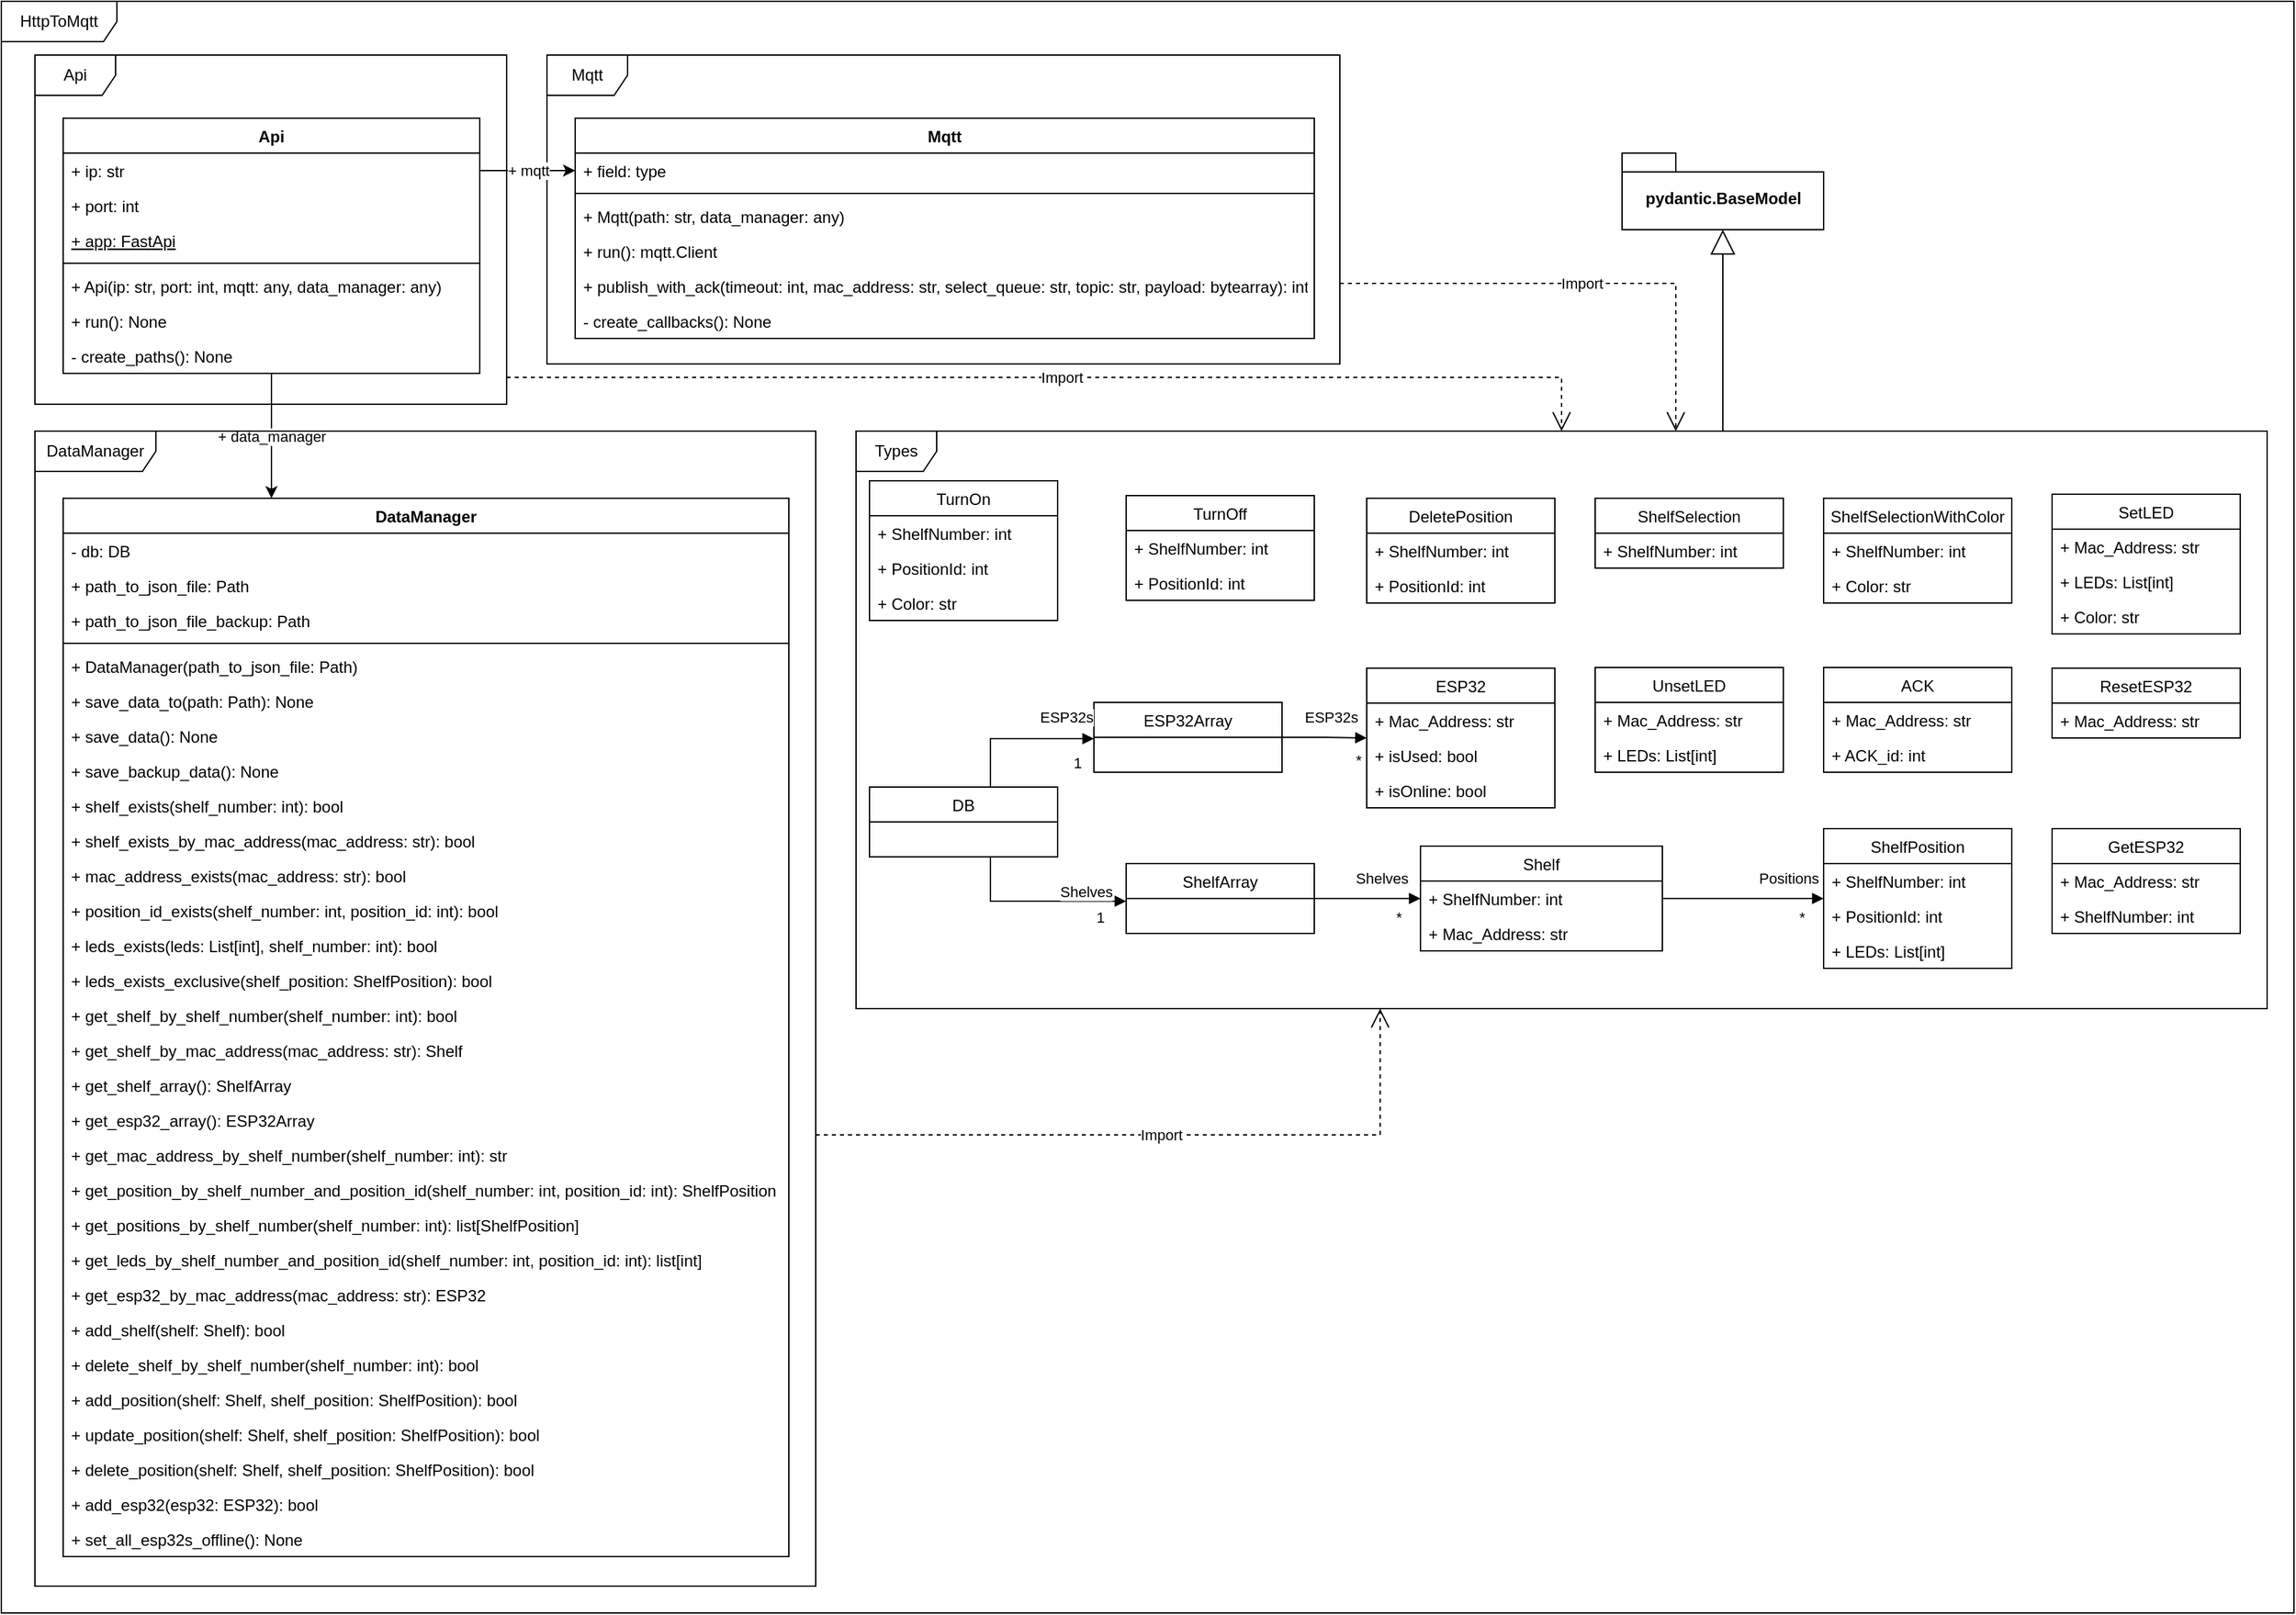 <mxfile version="16.4.3" type="device"><diagram id="8d9Ef_1rmKqApJmTqt5A" name="Page-1"><mxGraphModel dx="2031" dy="1086" grid="1" gridSize="10" guides="1" tooltips="1" connect="1" arrows="1" fold="1" page="1" pageScale="1" pageWidth="827" pageHeight="1169" math="0" shadow="0"><root><mxCell id="0"/><mxCell id="1" parent="0"/><mxCell id="zKpigsr_6UHxrmBy5wiK-31" value="HttpToMqtt" style="shape=umlFrame;whiteSpace=wrap;html=1;width=86;height=30;" parent="1" vertex="1"><mxGeometry x="14" y="10" width="1706" height="1200" as="geometry"/></mxCell><mxCell id="zKpigsr_6UHxrmBy5wiK-12" value="Mqtt" style="shape=umlFrame;whiteSpace=wrap;html=1;" parent="1" vertex="1"><mxGeometry x="420" y="50" width="590" height="230" as="geometry"/></mxCell><mxCell id="zKpigsr_6UHxrmBy5wiK-11" value="&lt;div&gt;Api&lt;/div&gt;" style="shape=umlFrame;whiteSpace=wrap;html=1;" parent="1" vertex="1"><mxGeometry x="39" y="50" width="351" height="260" as="geometry"/></mxCell><mxCell id="zKpigsr_6UHxrmBy5wiK-27" value="+ data_manager" style="edgeStyle=orthogonalEdgeStyle;rounded=0;orthogonalLoop=1;jettySize=auto;html=1;exitX=0.5;exitY=1;exitDx=0;exitDy=0;" parent="1" source="zKpigsr_6UHxrmBy5wiK-1" target="zKpigsr_6UHxrmBy5wiK-23" edge="1"><mxGeometry relative="1" as="geometry"><Array as="points"><mxPoint x="179" y="417"/><mxPoint x="179" y="417"/></Array></mxGeometry></mxCell><mxCell id="zKpigsr_6UHxrmBy5wiK-1" value="Api" style="swimlane;fontStyle=1;align=center;verticalAlign=top;childLayout=stackLayout;horizontal=1;startSize=26;horizontalStack=0;resizeParent=1;resizeParentMax=0;resizeLast=0;collapsible=1;marginBottom=0;" parent="1" vertex="1"><mxGeometry x="60" y="97" width="310" height="190" as="geometry"/></mxCell><mxCell id="zKpigsr_6UHxrmBy5wiK-15" value="+ ip: str" style="text;strokeColor=none;fillColor=none;align=left;verticalAlign=top;spacingLeft=4;spacingRight=4;overflow=hidden;rotatable=0;points=[[0,0.5],[1,0.5]];portConstraint=eastwest;" parent="zKpigsr_6UHxrmBy5wiK-1" vertex="1"><mxGeometry y="26" width="310" height="26" as="geometry"/></mxCell><mxCell id="zKpigsr_6UHxrmBy5wiK-16" value="+ port: int" style="text;strokeColor=none;fillColor=none;align=left;verticalAlign=top;spacingLeft=4;spacingRight=4;overflow=hidden;rotatable=0;points=[[0,0.5],[1,0.5]];portConstraint=eastwest;" parent="zKpigsr_6UHxrmBy5wiK-1" vertex="1"><mxGeometry y="52" width="310" height="26" as="geometry"/></mxCell><mxCell id="zKpigsr_6UHxrmBy5wiK-2" value="+ app: FastApi" style="text;strokeColor=none;fillColor=none;align=left;verticalAlign=top;spacingLeft=4;spacingRight=4;overflow=hidden;rotatable=0;points=[[0,0.5],[1,0.5]];portConstraint=eastwest;fontStyle=4" parent="zKpigsr_6UHxrmBy5wiK-1" vertex="1"><mxGeometry y="78" width="310" height="26" as="geometry"/></mxCell><mxCell id="zKpigsr_6UHxrmBy5wiK-3" value="" style="line;strokeWidth=1;fillColor=none;align=left;verticalAlign=middle;spacingTop=-1;spacingLeft=3;spacingRight=3;rotatable=0;labelPosition=right;points=[];portConstraint=eastwest;" parent="zKpigsr_6UHxrmBy5wiK-1" vertex="1"><mxGeometry y="104" width="310" height="8" as="geometry"/></mxCell><mxCell id="zKpigsr_6UHxrmBy5wiK-4" value="+ Api(ip: str, port: int, mqtt: any, data_manager: any)" style="text;strokeColor=none;fillColor=none;align=left;verticalAlign=top;spacingLeft=4;spacingRight=4;overflow=hidden;rotatable=0;points=[[0,0.5],[1,0.5]];portConstraint=eastwest;" parent="zKpigsr_6UHxrmBy5wiK-1" vertex="1"><mxGeometry y="112" width="310" height="26" as="geometry"/></mxCell><mxCell id="zKpigsr_6UHxrmBy5wiK-28" value="+ run(): None" style="text;strokeColor=none;fillColor=none;align=left;verticalAlign=top;spacingLeft=4;spacingRight=4;overflow=hidden;rotatable=0;points=[[0,0.5],[1,0.5]];portConstraint=eastwest;" parent="zKpigsr_6UHxrmBy5wiK-1" vertex="1"><mxGeometry y="138" width="310" height="26" as="geometry"/></mxCell><mxCell id="zKpigsr_6UHxrmBy5wiK-29" value="- create_paths(): None" style="text;strokeColor=none;fillColor=none;align=left;verticalAlign=top;spacingLeft=4;spacingRight=4;overflow=hidden;rotatable=0;points=[[0,0.5],[1,0.5]];portConstraint=eastwest;" parent="zKpigsr_6UHxrmBy5wiK-1" vertex="1"><mxGeometry y="164" width="310" height="26" as="geometry"/></mxCell><mxCell id="zKpigsr_6UHxrmBy5wiK-5" value="Mqtt" style="swimlane;fontStyle=1;align=center;verticalAlign=top;childLayout=stackLayout;horizontal=1;startSize=26;horizontalStack=0;resizeParent=1;resizeParentMax=0;resizeLast=0;collapsible=1;marginBottom=0;" parent="1" vertex="1"><mxGeometry x="441" y="97" width="550" height="164" as="geometry"/></mxCell><mxCell id="zKpigsr_6UHxrmBy5wiK-6" value="+ field: type" style="text;strokeColor=none;fillColor=none;align=left;verticalAlign=top;spacingLeft=4;spacingRight=4;overflow=hidden;rotatable=0;points=[[0,0.5],[1,0.5]];portConstraint=eastwest;" parent="zKpigsr_6UHxrmBy5wiK-5" vertex="1"><mxGeometry y="26" width="550" height="26" as="geometry"/></mxCell><mxCell id="zKpigsr_6UHxrmBy5wiK-7" value="" style="line;strokeWidth=1;fillColor=none;align=left;verticalAlign=middle;spacingTop=-1;spacingLeft=3;spacingRight=3;rotatable=0;labelPosition=right;points=[];portConstraint=eastwest;" parent="zKpigsr_6UHxrmBy5wiK-5" vertex="1"><mxGeometry y="52" width="550" height="8" as="geometry"/></mxCell><mxCell id="zKpigsr_6UHxrmBy5wiK-34" value="+ Mqtt(path: str, data_manager: any)" style="text;strokeColor=none;fillColor=none;align=left;verticalAlign=top;spacingLeft=4;spacingRight=4;overflow=hidden;rotatable=0;points=[[0,0.5],[1,0.5]];portConstraint=eastwest;" parent="zKpigsr_6UHxrmBy5wiK-5" vertex="1"><mxGeometry y="60" width="550" height="26" as="geometry"/></mxCell><mxCell id="zKpigsr_6UHxrmBy5wiK-8" value="+ run(): mqtt.Client" style="text;strokeColor=none;fillColor=none;align=left;verticalAlign=top;spacingLeft=4;spacingRight=4;overflow=hidden;rotatable=0;points=[[0,0.5],[1,0.5]];portConstraint=eastwest;" parent="zKpigsr_6UHxrmBy5wiK-5" vertex="1"><mxGeometry y="86" width="550" height="26" as="geometry"/></mxCell><mxCell id="zKpigsr_6UHxrmBy5wiK-32" value="+ publish_with_ack(timeout: int, mac_address: str, select_queue: str, topic: str, payload: bytearray): int" style="text;strokeColor=none;fillColor=none;align=left;verticalAlign=top;spacingLeft=4;spacingRight=4;overflow=hidden;rotatable=0;points=[[0,0.5],[1,0.5]];portConstraint=eastwest;" parent="zKpigsr_6UHxrmBy5wiK-5" vertex="1"><mxGeometry y="112" width="550" height="26" as="geometry"/></mxCell><mxCell id="zKpigsr_6UHxrmBy5wiK-33" value="- create_callbacks(): None" style="text;strokeColor=none;fillColor=none;align=left;verticalAlign=top;spacingLeft=4;spacingRight=4;overflow=hidden;rotatable=0;points=[[0,0.5],[1,0.5]];portConstraint=eastwest;" parent="zKpigsr_6UHxrmBy5wiK-5" vertex="1"><mxGeometry y="138" width="550" height="26" as="geometry"/></mxCell><mxCell id="zKpigsr_6UHxrmBy5wiK-20" value="+ mqtt" style="edgeStyle=orthogonalEdgeStyle;rounded=0;orthogonalLoop=1;jettySize=auto;html=1;entryX=0;entryY=0.5;entryDx=0;entryDy=0;" parent="1" source="zKpigsr_6UHxrmBy5wiK-1" target="zKpigsr_6UHxrmBy5wiK-6" edge="1"><mxGeometry relative="1" as="geometry"><mxPoint x="369" y="126" as="sourcePoint"/><Array as="points"><mxPoint x="420" y="136"/><mxPoint x="420" y="136"/></Array></mxGeometry></mxCell><mxCell id="zKpigsr_6UHxrmBy5wiK-22" value="DataManager" style="shape=umlFrame;whiteSpace=wrap;html=1;width=90;height=30;" parent="1" vertex="1"><mxGeometry x="39" y="330" width="581" height="860" as="geometry"/></mxCell><mxCell id="zKpigsr_6UHxrmBy5wiK-23" value="DataManager" style="swimlane;fontStyle=1;align=center;verticalAlign=top;childLayout=stackLayout;horizontal=1;startSize=26;horizontalStack=0;resizeParent=1;resizeParentMax=0;resizeLast=0;collapsible=1;marginBottom=0;" parent="1" vertex="1"><mxGeometry x="60" y="380" width="540" height="788" as="geometry"/></mxCell><mxCell id="zKpigsr_6UHxrmBy5wiK-24" value="- db: DB" style="text;strokeColor=none;fillColor=none;align=left;verticalAlign=top;spacingLeft=4;spacingRight=4;overflow=hidden;rotatable=0;points=[[0,0.5],[1,0.5]];portConstraint=eastwest;" parent="zKpigsr_6UHxrmBy5wiK-23" vertex="1"><mxGeometry y="26" width="540" height="26" as="geometry"/></mxCell><mxCell id="zKpigsr_6UHxrmBy5wiK-36" value="+ path_to_json_file: Path" style="text;strokeColor=none;fillColor=none;align=left;verticalAlign=top;spacingLeft=4;spacingRight=4;overflow=hidden;rotatable=0;points=[[0,0.5],[1,0.5]];portConstraint=eastwest;" parent="zKpigsr_6UHxrmBy5wiK-23" vertex="1"><mxGeometry y="52" width="540" height="26" as="geometry"/></mxCell><mxCell id="zKpigsr_6UHxrmBy5wiK-37" value="+ path_to_json_file_backup: Path" style="text;strokeColor=none;fillColor=none;align=left;verticalAlign=top;spacingLeft=4;spacingRight=4;overflow=hidden;rotatable=0;points=[[0,0.5],[1,0.5]];portConstraint=eastwest;" parent="zKpigsr_6UHxrmBy5wiK-23" vertex="1"><mxGeometry y="78" width="540" height="26" as="geometry"/></mxCell><mxCell id="zKpigsr_6UHxrmBy5wiK-25" value="" style="line;strokeWidth=1;fillColor=none;align=left;verticalAlign=middle;spacingTop=-1;spacingLeft=3;spacingRight=3;rotatable=0;labelPosition=right;points=[];portConstraint=eastwest;" parent="zKpigsr_6UHxrmBy5wiK-23" vertex="1"><mxGeometry y="104" width="540" height="8" as="geometry"/></mxCell><mxCell id="zKpigsr_6UHxrmBy5wiK-26" value="+ DataManager(path_to_json_file: Path)" style="text;strokeColor=none;fillColor=none;align=left;verticalAlign=top;spacingLeft=4;spacingRight=4;overflow=hidden;rotatable=0;points=[[0,0.5],[1,0.5]];portConstraint=eastwest;" parent="zKpigsr_6UHxrmBy5wiK-23" vertex="1"><mxGeometry y="112" width="540" height="26" as="geometry"/></mxCell><mxCell id="CS-psIOpjUOrjkFHeRHA-2" value="+ save_data_to(path: Path): None" style="text;strokeColor=none;fillColor=none;align=left;verticalAlign=top;spacingLeft=4;spacingRight=4;overflow=hidden;rotatable=0;points=[[0,0.5],[1,0.5]];portConstraint=eastwest;" vertex="1" parent="zKpigsr_6UHxrmBy5wiK-23"><mxGeometry y="138" width="540" height="26" as="geometry"/></mxCell><mxCell id="zKpigsr_6UHxrmBy5wiK-38" value="+ save_data(): None" style="text;strokeColor=none;fillColor=none;align=left;verticalAlign=top;spacingLeft=4;spacingRight=4;overflow=hidden;rotatable=0;points=[[0,0.5],[1,0.5]];portConstraint=eastwest;" parent="zKpigsr_6UHxrmBy5wiK-23" vertex="1"><mxGeometry y="164" width="540" height="26" as="geometry"/></mxCell><mxCell id="zKpigsr_6UHxrmBy5wiK-39" value="+ save_backup_data(): None" style="text;strokeColor=none;fillColor=none;align=left;verticalAlign=top;spacingLeft=4;spacingRight=4;overflow=hidden;rotatable=0;points=[[0,0.5],[1,0.5]];portConstraint=eastwest;" parent="zKpigsr_6UHxrmBy5wiK-23" vertex="1"><mxGeometry y="190" width="540" height="26" as="geometry"/></mxCell><mxCell id="zKpigsr_6UHxrmBy5wiK-41" value="+ shelf_exists(shelf_number: int): bool" style="text;strokeColor=none;fillColor=none;align=left;verticalAlign=top;spacingLeft=4;spacingRight=4;overflow=hidden;rotatable=0;points=[[0,0.5],[1,0.5]];portConstraint=eastwest;" parent="zKpigsr_6UHxrmBy5wiK-23" vertex="1"><mxGeometry y="216" width="540" height="26" as="geometry"/></mxCell><mxCell id="CS-psIOpjUOrjkFHeRHA-3" value="+ shelf_exists_by_mac_address(mac_address: str): bool" style="text;strokeColor=none;fillColor=none;align=left;verticalAlign=top;spacingLeft=4;spacingRight=4;overflow=hidden;rotatable=0;points=[[0,0.5],[1,0.5]];portConstraint=eastwest;" vertex="1" parent="zKpigsr_6UHxrmBy5wiK-23"><mxGeometry y="242" width="540" height="26" as="geometry"/></mxCell><mxCell id="zKpigsr_6UHxrmBy5wiK-43" value="+ mac_address_exists(mac_address: str): bool" style="text;strokeColor=none;fillColor=none;align=left;verticalAlign=top;spacingLeft=4;spacingRight=4;overflow=hidden;rotatable=0;points=[[0,0.5],[1,0.5]];portConstraint=eastwest;" parent="zKpigsr_6UHxrmBy5wiK-23" vertex="1"><mxGeometry y="268" width="540" height="26" as="geometry"/></mxCell><mxCell id="zKpigsr_6UHxrmBy5wiK-44" value="+ position_id_exists(shelf_number: int, position_id: int): bool" style="text;strokeColor=none;fillColor=none;align=left;verticalAlign=top;spacingLeft=4;spacingRight=4;overflow=hidden;rotatable=0;points=[[0,0.5],[1,0.5]];portConstraint=eastwest;" parent="zKpigsr_6UHxrmBy5wiK-23" vertex="1"><mxGeometry y="294" width="540" height="26" as="geometry"/></mxCell><mxCell id="qqH5SheZYEJW4S4ETI6M-92" value="+ leds_exists(leds: List[int], shelf_number: int): bool" style="text;strokeColor=none;fillColor=none;align=left;verticalAlign=top;spacingLeft=4;spacingRight=4;overflow=hidden;rotatable=0;points=[[0,0.5],[1,0.5]];portConstraint=eastwest;" parent="zKpigsr_6UHxrmBy5wiK-23" vertex="1"><mxGeometry y="320" width="540" height="26" as="geometry"/></mxCell><mxCell id="qqH5SheZYEJW4S4ETI6M-93" value="+ leds_exists_exclusive(shelf_position: ShelfPosition): bool" style="text;strokeColor=none;fillColor=none;align=left;verticalAlign=top;spacingLeft=4;spacingRight=4;overflow=hidden;rotatable=0;points=[[0,0.5],[1,0.5]];portConstraint=eastwest;" parent="zKpigsr_6UHxrmBy5wiK-23" vertex="1"><mxGeometry y="346" width="540" height="26" as="geometry"/></mxCell><mxCell id="zKpigsr_6UHxrmBy5wiK-45" value="+ get_shelf_by_shelf_number(shelf_number: int): bool" style="text;strokeColor=none;fillColor=none;align=left;verticalAlign=top;spacingLeft=4;spacingRight=4;overflow=hidden;rotatable=0;points=[[0,0.5],[1,0.5]];portConstraint=eastwest;" parent="zKpigsr_6UHxrmBy5wiK-23" vertex="1"><mxGeometry y="372" width="540" height="26" as="geometry"/></mxCell><mxCell id="CS-psIOpjUOrjkFHeRHA-4" value="+ get_shelf_by_mac_address(mac_address: str): Shelf" style="text;strokeColor=none;fillColor=none;align=left;verticalAlign=top;spacingLeft=4;spacingRight=4;overflow=hidden;rotatable=0;points=[[0,0.5],[1,0.5]];portConstraint=eastwest;" vertex="1" parent="zKpigsr_6UHxrmBy5wiK-23"><mxGeometry y="398" width="540" height="26" as="geometry"/></mxCell><mxCell id="zKpigsr_6UHxrmBy5wiK-46" value="+ get_shelf_array(): ShelfArray" style="text;strokeColor=none;fillColor=none;align=left;verticalAlign=top;spacingLeft=4;spacingRight=4;overflow=hidden;rotatable=0;points=[[0,0.5],[1,0.5]];portConstraint=eastwest;" parent="zKpigsr_6UHxrmBy5wiK-23" vertex="1"><mxGeometry y="424" width="540" height="26" as="geometry"/></mxCell><mxCell id="qqH5SheZYEJW4S4ETI6M-94" value="+ get_esp32_array(): ESP32Array" style="text;strokeColor=none;fillColor=none;align=left;verticalAlign=top;spacingLeft=4;spacingRight=4;overflow=hidden;rotatable=0;points=[[0,0.5],[1,0.5]];portConstraint=eastwest;" parent="zKpigsr_6UHxrmBy5wiK-23" vertex="1"><mxGeometry y="450" width="540" height="26" as="geometry"/></mxCell><mxCell id="zKpigsr_6UHxrmBy5wiK-47" value="+ get_mac_address_by_shelf_number(shelf_number: int): str" style="text;strokeColor=none;fillColor=none;align=left;verticalAlign=top;spacingLeft=4;spacingRight=4;overflow=hidden;rotatable=0;points=[[0,0.5],[1,0.5]];portConstraint=eastwest;" parent="zKpigsr_6UHxrmBy5wiK-23" vertex="1"><mxGeometry y="476" width="540" height="26" as="geometry"/></mxCell><mxCell id="zKpigsr_6UHxrmBy5wiK-48" value="+ get_position_by_shelf_number_and_position_id(shelf_number: int, position_id: int): ShelfPosition" style="text;strokeColor=none;fillColor=none;align=left;verticalAlign=top;spacingLeft=4;spacingRight=4;overflow=hidden;rotatable=0;points=[[0,0.5],[1,0.5]];portConstraint=eastwest;" parent="zKpigsr_6UHxrmBy5wiK-23" vertex="1"><mxGeometry y="502" width="540" height="26" as="geometry"/></mxCell><mxCell id="zKpigsr_6UHxrmBy5wiK-49" value="+ get_positions_by_shelf_number(shelf_number: int): list[ShelfPosition]" style="text;strokeColor=none;fillColor=none;align=left;verticalAlign=top;spacingLeft=4;spacingRight=4;overflow=hidden;rotatable=0;points=[[0,0.5],[1,0.5]];portConstraint=eastwest;" parent="zKpigsr_6UHxrmBy5wiK-23" vertex="1"><mxGeometry y="528" width="540" height="26" as="geometry"/></mxCell><mxCell id="zKpigsr_6UHxrmBy5wiK-50" value="+ get_leds_by_shelf_number_and_position_id(shelf_number: int, position_id: int): list[int]" style="text;strokeColor=none;fillColor=none;align=left;verticalAlign=top;spacingLeft=4;spacingRight=4;overflow=hidden;rotatable=0;points=[[0,0.5],[1,0.5]];portConstraint=eastwest;" parent="zKpigsr_6UHxrmBy5wiK-23" vertex="1"><mxGeometry y="554" width="540" height="26" as="geometry"/></mxCell><mxCell id="zKpigsr_6UHxrmBy5wiK-51" value="+ get_esp32_by_mac_address(mac_address: str): ESP32" style="text;strokeColor=none;fillColor=none;align=left;verticalAlign=top;spacingLeft=4;spacingRight=4;overflow=hidden;rotatable=0;points=[[0,0.5],[1,0.5]];portConstraint=eastwest;" parent="zKpigsr_6UHxrmBy5wiK-23" vertex="1"><mxGeometry y="580" width="540" height="26" as="geometry"/></mxCell><mxCell id="zKpigsr_6UHxrmBy5wiK-52" value="+ add_shelf(shelf: Shelf): bool" style="text;strokeColor=none;fillColor=none;align=left;verticalAlign=top;spacingLeft=4;spacingRight=4;overflow=hidden;rotatable=0;points=[[0,0.5],[1,0.5]];portConstraint=eastwest;" parent="zKpigsr_6UHxrmBy5wiK-23" vertex="1"><mxGeometry y="606" width="540" height="26" as="geometry"/></mxCell><mxCell id="qqH5SheZYEJW4S4ETI6M-99" value="+ delete_shelf_by_shelf_number(shelf_number: int): bool" style="text;strokeColor=none;fillColor=none;align=left;verticalAlign=top;spacingLeft=4;spacingRight=4;overflow=hidden;rotatable=0;points=[[0,0.5],[1,0.5]];portConstraint=eastwest;" parent="zKpigsr_6UHxrmBy5wiK-23" vertex="1"><mxGeometry y="632" width="540" height="26" as="geometry"/></mxCell><mxCell id="zKpigsr_6UHxrmBy5wiK-53" value="+ add_position(shelf: Shelf, shelf_position: ShelfPosition): bool" style="text;strokeColor=none;fillColor=none;align=left;verticalAlign=top;spacingLeft=4;spacingRight=4;overflow=hidden;rotatable=0;points=[[0,0.5],[1,0.5]];portConstraint=eastwest;" parent="zKpigsr_6UHxrmBy5wiK-23" vertex="1"><mxGeometry y="658" width="540" height="26" as="geometry"/></mxCell><mxCell id="zKpigsr_6UHxrmBy5wiK-54" value="+ update_position(shelf: Shelf, shelf_position: ShelfPosition): bool" style="text;strokeColor=none;fillColor=none;align=left;verticalAlign=top;spacingLeft=4;spacingRight=4;overflow=hidden;rotatable=0;points=[[0,0.5],[1,0.5]];portConstraint=eastwest;" parent="zKpigsr_6UHxrmBy5wiK-23" vertex="1"><mxGeometry y="684" width="540" height="26" as="geometry"/></mxCell><mxCell id="zKpigsr_6UHxrmBy5wiK-55" value="+ delete_position(shelf: Shelf, shelf_position: ShelfPosition): bool" style="text;strokeColor=none;fillColor=none;align=left;verticalAlign=top;spacingLeft=4;spacingRight=4;overflow=hidden;rotatable=0;points=[[0,0.5],[1,0.5]];portConstraint=eastwest;" parent="zKpigsr_6UHxrmBy5wiK-23" vertex="1"><mxGeometry y="710" width="540" height="26" as="geometry"/></mxCell><mxCell id="zKpigsr_6UHxrmBy5wiK-56" value="+ add_esp32(esp32: ESP32): bool" style="text;strokeColor=none;fillColor=none;align=left;verticalAlign=top;spacingLeft=4;spacingRight=4;overflow=hidden;rotatable=0;points=[[0,0.5],[1,0.5]];portConstraint=eastwest;" parent="zKpigsr_6UHxrmBy5wiK-23" vertex="1"><mxGeometry y="736" width="540" height="26" as="geometry"/></mxCell><mxCell id="CS-psIOpjUOrjkFHeRHA-5" value="+ set_all_esp32s_offline(): None" style="text;strokeColor=none;fillColor=none;align=left;verticalAlign=top;spacingLeft=4;spacingRight=4;overflow=hidden;rotatable=0;points=[[0,0.5],[1,0.5]];portConstraint=eastwest;" vertex="1" parent="zKpigsr_6UHxrmBy5wiK-23"><mxGeometry y="762" width="540" height="26" as="geometry"/></mxCell><mxCell id="qqH5SheZYEJW4S4ETI6M-1" value="Types" style="shape=umlFrame;whiteSpace=wrap;html=1;" parent="1" vertex="1"><mxGeometry x="650" y="330" width="1050" height="430" as="geometry"/></mxCell><mxCell id="qqH5SheZYEJW4S4ETI6M-2" value="TurnOn" style="swimlane;fontStyle=0;childLayout=stackLayout;horizontal=1;startSize=26;fillColor=none;horizontalStack=0;resizeParent=1;resizeParentMax=0;resizeLast=0;collapsible=1;marginBottom=0;" parent="1" vertex="1"><mxGeometry x="660" y="367" width="140" height="104" as="geometry"/></mxCell><mxCell id="qqH5SheZYEJW4S4ETI6M-3" value="+ ShelfNumber: int    " style="text;strokeColor=none;fillColor=none;align=left;verticalAlign=top;spacingLeft=4;spacingRight=4;overflow=hidden;rotatable=0;points=[[0,0.5],[1,0.5]];portConstraint=eastwest;" parent="qqH5SheZYEJW4S4ETI6M-2" vertex="1"><mxGeometry y="26" width="140" height="26" as="geometry"/></mxCell><mxCell id="qqH5SheZYEJW4S4ETI6M-4" value="+ PositionId: int    " style="text;strokeColor=none;fillColor=none;align=left;verticalAlign=top;spacingLeft=4;spacingRight=4;overflow=hidden;rotatable=0;points=[[0,0.5],[1,0.5]];portConstraint=eastwest;" parent="qqH5SheZYEJW4S4ETI6M-2" vertex="1"><mxGeometry y="52" width="140" height="26" as="geometry"/></mxCell><mxCell id="qqH5SheZYEJW4S4ETI6M-5" value="+ Color: str" style="text;strokeColor=none;fillColor=none;align=left;verticalAlign=top;spacingLeft=4;spacingRight=4;overflow=hidden;rotatable=0;points=[[0,0.5],[1,0.5]];portConstraint=eastwest;" parent="qqH5SheZYEJW4S4ETI6M-2" vertex="1"><mxGeometry y="78" width="140" height="26" as="geometry"/></mxCell><mxCell id="qqH5SheZYEJW4S4ETI6M-10" value="TurnOff" style="swimlane;fontStyle=0;childLayout=stackLayout;horizontal=1;startSize=26;fillColor=none;horizontalStack=0;resizeParent=1;resizeParentMax=0;resizeLast=0;collapsible=1;marginBottom=0;" parent="1" vertex="1"><mxGeometry x="851" y="378" width="140" height="78" as="geometry"/></mxCell><mxCell id="qqH5SheZYEJW4S4ETI6M-11" value="+ ShelfNumber: int    " style="text;strokeColor=none;fillColor=none;align=left;verticalAlign=top;spacingLeft=4;spacingRight=4;overflow=hidden;rotatable=0;points=[[0,0.5],[1,0.5]];portConstraint=eastwest;" parent="qqH5SheZYEJW4S4ETI6M-10" vertex="1"><mxGeometry y="26" width="140" height="26" as="geometry"/></mxCell><mxCell id="qqH5SheZYEJW4S4ETI6M-12" value="+ PositionId: int" style="text;strokeColor=none;fillColor=none;align=left;verticalAlign=top;spacingLeft=4;spacingRight=4;overflow=hidden;rotatable=0;points=[[0,0.5],[1,0.5]];portConstraint=eastwest;" parent="qqH5SheZYEJW4S4ETI6M-10" vertex="1"><mxGeometry y="52" width="140" height="26" as="geometry"/></mxCell><mxCell id="qqH5SheZYEJW4S4ETI6M-14" value="DeletePosition" style="swimlane;fontStyle=0;childLayout=stackLayout;horizontal=1;startSize=26;fillColor=none;horizontalStack=0;resizeParent=1;resizeParentMax=0;resizeLast=0;collapsible=1;marginBottom=0;" parent="1" vertex="1"><mxGeometry x="1030" y="380" width="140" height="78" as="geometry"/></mxCell><mxCell id="qqH5SheZYEJW4S4ETI6M-15" value="+ ShelfNumber: int" style="text;strokeColor=none;fillColor=none;align=left;verticalAlign=top;spacingLeft=4;spacingRight=4;overflow=hidden;rotatable=0;points=[[0,0.5],[1,0.5]];portConstraint=eastwest;" parent="qqH5SheZYEJW4S4ETI6M-14" vertex="1"><mxGeometry y="26" width="140" height="26" as="geometry"/></mxCell><mxCell id="qqH5SheZYEJW4S4ETI6M-16" value="+ PositionId: int" style="text;strokeColor=none;fillColor=none;align=left;verticalAlign=top;spacingLeft=4;spacingRight=4;overflow=hidden;rotatable=0;points=[[0,0.5],[1,0.5]];portConstraint=eastwest;" parent="qqH5SheZYEJW4S4ETI6M-14" vertex="1"><mxGeometry y="52" width="140" height="26" as="geometry"/></mxCell><mxCell id="qqH5SheZYEJW4S4ETI6M-18" value="ShelfSelection" style="swimlane;fontStyle=0;childLayout=stackLayout;horizontal=1;startSize=26;fillColor=none;horizontalStack=0;resizeParent=1;resizeParentMax=0;resizeLast=0;collapsible=1;marginBottom=0;" parent="1" vertex="1"><mxGeometry x="1200" y="380" width="140" height="52" as="geometry"/></mxCell><mxCell id="qqH5SheZYEJW4S4ETI6M-19" value="+ ShelfNumber: int" style="text;strokeColor=none;fillColor=none;align=left;verticalAlign=top;spacingLeft=4;spacingRight=4;overflow=hidden;rotatable=0;points=[[0,0.5],[1,0.5]];portConstraint=eastwest;" parent="qqH5SheZYEJW4S4ETI6M-18" vertex="1"><mxGeometry y="26" width="140" height="26" as="geometry"/></mxCell><mxCell id="qqH5SheZYEJW4S4ETI6M-22" value="ShelfSelectionWithColor" style="swimlane;fontStyle=0;childLayout=stackLayout;horizontal=1;startSize=26;fillColor=none;horizontalStack=0;resizeParent=1;resizeParentMax=0;resizeLast=0;collapsible=1;marginBottom=0;" parent="1" vertex="1"><mxGeometry x="1370" y="380" width="140" height="78" as="geometry"/></mxCell><mxCell id="qqH5SheZYEJW4S4ETI6M-23" value="+ ShelfNumber: int" style="text;strokeColor=none;fillColor=none;align=left;verticalAlign=top;spacingLeft=4;spacingRight=4;overflow=hidden;rotatable=0;points=[[0,0.5],[1,0.5]];portConstraint=eastwest;" parent="qqH5SheZYEJW4S4ETI6M-22" vertex="1"><mxGeometry y="26" width="140" height="26" as="geometry"/></mxCell><mxCell id="qqH5SheZYEJW4S4ETI6M-24" value="+ Color: str" style="text;strokeColor=none;fillColor=none;align=left;verticalAlign=top;spacingLeft=4;spacingRight=4;overflow=hidden;rotatable=0;points=[[0,0.5],[1,0.5]];portConstraint=eastwest;" parent="qqH5SheZYEJW4S4ETI6M-22" vertex="1"><mxGeometry y="52" width="140" height="26" as="geometry"/></mxCell><mxCell id="qqH5SheZYEJW4S4ETI6M-25" value="SetLED" style="swimlane;fontStyle=0;childLayout=stackLayout;horizontal=1;startSize=26;fillColor=none;horizontalStack=0;resizeParent=1;resizeParentMax=0;resizeLast=0;collapsible=1;marginBottom=0;" parent="1" vertex="1"><mxGeometry x="1540" y="377" width="140" height="104" as="geometry"/></mxCell><mxCell id="qqH5SheZYEJW4S4ETI6M-26" value="+ Mac_Address: str    " style="text;strokeColor=none;fillColor=none;align=left;verticalAlign=top;spacingLeft=4;spacingRight=4;overflow=hidden;rotatable=0;points=[[0,0.5],[1,0.5]];portConstraint=eastwest;" parent="qqH5SheZYEJW4S4ETI6M-25" vertex="1"><mxGeometry y="26" width="140" height="26" as="geometry"/></mxCell><mxCell id="qqH5SheZYEJW4S4ETI6M-27" value="+ LEDs: List[int]" style="text;strokeColor=none;fillColor=none;align=left;verticalAlign=top;spacingLeft=4;spacingRight=4;overflow=hidden;rotatable=0;points=[[0,0.5],[1,0.5]];portConstraint=eastwest;" parent="qqH5SheZYEJW4S4ETI6M-25" vertex="1"><mxGeometry y="52" width="140" height="26" as="geometry"/></mxCell><mxCell id="qqH5SheZYEJW4S4ETI6M-28" value="+ Color: str" style="text;strokeColor=none;fillColor=none;align=left;verticalAlign=top;spacingLeft=4;spacingRight=4;overflow=hidden;rotatable=0;points=[[0,0.5],[1,0.5]];portConstraint=eastwest;" parent="qqH5SheZYEJW4S4ETI6M-25" vertex="1"><mxGeometry y="78" width="140" height="26" as="geometry"/></mxCell><mxCell id="qqH5SheZYEJW4S4ETI6M-29" value="UnsetLED" style="swimlane;fontStyle=0;childLayout=stackLayout;horizontal=1;startSize=26;fillColor=none;horizontalStack=0;resizeParent=1;resizeParentMax=0;resizeLast=0;collapsible=1;marginBottom=0;" parent="1" vertex="1"><mxGeometry x="1200" y="506" width="140" height="78" as="geometry"/></mxCell><mxCell id="qqH5SheZYEJW4S4ETI6M-30" value="+ Mac_Address: str" style="text;strokeColor=none;fillColor=none;align=left;verticalAlign=top;spacingLeft=4;spacingRight=4;overflow=hidden;rotatable=0;points=[[0,0.5],[1,0.5]];portConstraint=eastwest;" parent="qqH5SheZYEJW4S4ETI6M-29" vertex="1"><mxGeometry y="26" width="140" height="26" as="geometry"/></mxCell><mxCell id="qqH5SheZYEJW4S4ETI6M-31" value="+ LEDs: List[int]" style="text;strokeColor=none;fillColor=none;align=left;verticalAlign=top;spacingLeft=4;spacingRight=4;overflow=hidden;rotatable=0;points=[[0,0.5],[1,0.5]];portConstraint=eastwest;" parent="qqH5SheZYEJW4S4ETI6M-29" vertex="1"><mxGeometry y="52" width="140" height="26" as="geometry"/></mxCell><mxCell id="qqH5SheZYEJW4S4ETI6M-33" value="ShelfPosition" style="swimlane;fontStyle=0;childLayout=stackLayout;horizontal=1;startSize=26;fillColor=none;horizontalStack=0;resizeParent=1;resizeParentMax=0;resizeLast=0;collapsible=1;marginBottom=0;" parent="1" vertex="1"><mxGeometry x="1370" y="626" width="140" height="104" as="geometry"/></mxCell><mxCell id="qqH5SheZYEJW4S4ETI6M-34" value="+ ShelfNumber: int" style="text;strokeColor=none;fillColor=none;align=left;verticalAlign=top;spacingLeft=4;spacingRight=4;overflow=hidden;rotatable=0;points=[[0,0.5],[1,0.5]];portConstraint=eastwest;" parent="qqH5SheZYEJW4S4ETI6M-33" vertex="1"><mxGeometry y="26" width="140" height="26" as="geometry"/></mxCell><mxCell id="qqH5SheZYEJW4S4ETI6M-35" value="+ PositionId: int    " style="text;strokeColor=none;fillColor=none;align=left;verticalAlign=top;spacingLeft=4;spacingRight=4;overflow=hidden;rotatable=0;points=[[0,0.5],[1,0.5]];portConstraint=eastwest;" parent="qqH5SheZYEJW4S4ETI6M-33" vertex="1"><mxGeometry y="52" width="140" height="26" as="geometry"/></mxCell><mxCell id="qqH5SheZYEJW4S4ETI6M-36" value="+ LEDs: List[int]" style="text;strokeColor=none;fillColor=none;align=left;verticalAlign=top;spacingLeft=4;spacingRight=4;overflow=hidden;rotatable=0;points=[[0,0.5],[1,0.5]];portConstraint=eastwest;" parent="qqH5SheZYEJW4S4ETI6M-33" vertex="1"><mxGeometry y="78" width="140" height="26" as="geometry"/></mxCell><mxCell id="qqH5SheZYEJW4S4ETI6M-37" value="Shelf" style="swimlane;fontStyle=0;childLayout=stackLayout;horizontal=1;startSize=26;fillColor=none;horizontalStack=0;resizeParent=1;resizeParentMax=0;resizeLast=0;collapsible=1;marginBottom=0;" parent="1" vertex="1"><mxGeometry x="1070" y="639" width="180" height="78" as="geometry"/></mxCell><mxCell id="qqH5SheZYEJW4S4ETI6M-38" value="+ ShelfNumber: int" style="text;strokeColor=none;fillColor=none;align=left;verticalAlign=top;spacingLeft=4;spacingRight=4;overflow=hidden;rotatable=0;points=[[0,0.5],[1,0.5]];portConstraint=eastwest;" parent="qqH5SheZYEJW4S4ETI6M-37" vertex="1"><mxGeometry y="26" width="180" height="26" as="geometry"/></mxCell><mxCell id="qqH5SheZYEJW4S4ETI6M-39" value="+ Mac_Address: str" style="text;strokeColor=none;fillColor=none;align=left;verticalAlign=top;spacingLeft=4;spacingRight=4;overflow=hidden;rotatable=0;points=[[0,0.5],[1,0.5]];portConstraint=eastwest;" parent="qqH5SheZYEJW4S4ETI6M-37" vertex="1"><mxGeometry y="52" width="180" height="26" as="geometry"/></mxCell><mxCell id="qqH5SheZYEJW4S4ETI6M-41" value="ShelfArray" style="swimlane;fontStyle=0;childLayout=stackLayout;horizontal=1;startSize=26;fillColor=none;horizontalStack=0;resizeParent=1;resizeParentMax=0;resizeLast=0;collapsible=1;marginBottom=0;" parent="1" vertex="1"><mxGeometry x="851" y="652" width="140" height="52" as="geometry"/></mxCell><mxCell id="qqH5SheZYEJW4S4ETI6M-45" value="ESP32" style="swimlane;fontStyle=0;childLayout=stackLayout;horizontal=1;startSize=26;fillColor=none;horizontalStack=0;resizeParent=1;resizeParentMax=0;resizeLast=0;collapsible=1;marginBottom=0;" parent="1" vertex="1"><mxGeometry x="1030" y="506.5" width="140" height="104" as="geometry"/></mxCell><mxCell id="qqH5SheZYEJW4S4ETI6M-46" value="+ Mac_Address: str" style="text;strokeColor=none;fillColor=none;align=left;verticalAlign=top;spacingLeft=4;spacingRight=4;overflow=hidden;rotatable=0;points=[[0,0.5],[1,0.5]];portConstraint=eastwest;" parent="qqH5SheZYEJW4S4ETI6M-45" vertex="1"><mxGeometry y="26" width="140" height="26" as="geometry"/></mxCell><mxCell id="qqH5SheZYEJW4S4ETI6M-47" value="+ isUsed: bool" style="text;strokeColor=none;fillColor=none;align=left;verticalAlign=top;spacingLeft=4;spacingRight=4;overflow=hidden;rotatable=0;points=[[0,0.5],[1,0.5]];portConstraint=eastwest;" parent="qqH5SheZYEJW4S4ETI6M-45" vertex="1"><mxGeometry y="52" width="140" height="26" as="geometry"/></mxCell><mxCell id="qqH5SheZYEJW4S4ETI6M-48" value="+ isOnline: bool" style="text;strokeColor=none;fillColor=none;align=left;verticalAlign=top;spacingLeft=4;spacingRight=4;overflow=hidden;rotatable=0;points=[[0,0.5],[1,0.5]];portConstraint=eastwest;" parent="qqH5SheZYEJW4S4ETI6M-45" vertex="1"><mxGeometry y="78" width="140" height="26" as="geometry"/></mxCell><mxCell id="qqH5SheZYEJW4S4ETI6M-49" value="ESP32Array" style="swimlane;fontStyle=0;childLayout=stackLayout;horizontal=1;startSize=26;fillColor=none;horizontalStack=0;resizeParent=1;resizeParentMax=0;resizeLast=0;collapsible=1;marginBottom=0;" parent="1" vertex="1"><mxGeometry x="827" y="532" width="140" height="52" as="geometry"/></mxCell><mxCell id="qqH5SheZYEJW4S4ETI6M-53" value="ACK" style="swimlane;fontStyle=0;childLayout=stackLayout;horizontal=1;startSize=26;fillColor=none;horizontalStack=0;resizeParent=1;resizeParentMax=0;resizeLast=0;collapsible=1;marginBottom=0;" parent="1" vertex="1"><mxGeometry x="1370" y="506" width="140" height="78" as="geometry"/></mxCell><mxCell id="qqH5SheZYEJW4S4ETI6M-54" value="+ Mac_Address: str" style="text;strokeColor=none;fillColor=none;align=left;verticalAlign=top;spacingLeft=4;spacingRight=4;overflow=hidden;rotatable=0;points=[[0,0.5],[1,0.5]];portConstraint=eastwest;" parent="qqH5SheZYEJW4S4ETI6M-53" vertex="1"><mxGeometry y="26" width="140" height="26" as="geometry"/></mxCell><mxCell id="qqH5SheZYEJW4S4ETI6M-55" value="+ ACK_id: int" style="text;strokeColor=none;fillColor=none;align=left;verticalAlign=top;spacingLeft=4;spacingRight=4;overflow=hidden;rotatable=0;points=[[0,0.5],[1,0.5]];portConstraint=eastwest;" parent="qqH5SheZYEJW4S4ETI6M-53" vertex="1"><mxGeometry y="52" width="140" height="26" as="geometry"/></mxCell><mxCell id="qqH5SheZYEJW4S4ETI6M-57" value="DB" style="swimlane;fontStyle=0;childLayout=stackLayout;horizontal=1;startSize=26;fillColor=none;horizontalStack=0;resizeParent=1;resizeParentMax=0;resizeLast=0;collapsible=1;marginBottom=0;" parent="1" vertex="1"><mxGeometry x="660" y="595" width="140" height="52" as="geometry"/></mxCell><mxCell id="qqH5SheZYEJW4S4ETI6M-62" value="Positions" style="endArrow=block;endFill=1;html=1;edgeStyle=orthogonalEdgeStyle;align=left;verticalAlign=top;rounded=0;" parent="1" source="qqH5SheZYEJW4S4ETI6M-37" target="qqH5SheZYEJW4S4ETI6M-33" edge="1"><mxGeometry x="0.167" y="28" relative="1" as="geometry"><mxPoint x="1140" y="700" as="sourcePoint"/><mxPoint x="1300" y="700" as="targetPoint"/><mxPoint as="offset"/></mxGeometry></mxCell><mxCell id="qqH5SheZYEJW4S4ETI6M-63" value="*" style="edgeLabel;resizable=0;html=1;align=left;verticalAlign=bottom;" parent="qqH5SheZYEJW4S4ETI6M-62" connectable="0" vertex="1"><mxGeometry x="-1" relative="1" as="geometry"><mxPoint x="100" y="22" as="offset"/></mxGeometry></mxCell><mxCell id="qqH5SheZYEJW4S4ETI6M-66" value="Shelves" style="endArrow=block;endFill=1;html=1;edgeStyle=orthogonalEdgeStyle;align=left;verticalAlign=top;rounded=0;" parent="1" source="qqH5SheZYEJW4S4ETI6M-41" target="qqH5SheZYEJW4S4ETI6M-37" edge="1"><mxGeometry x="-0.266" y="28" relative="1" as="geometry"><mxPoint x="1170" y="720" as="sourcePoint"/><mxPoint x="1330" y="720" as="targetPoint"/><mxPoint as="offset"/></mxGeometry></mxCell><mxCell id="qqH5SheZYEJW4S4ETI6M-67" value="*" style="edgeLabel;resizable=0;html=1;align=left;verticalAlign=bottom;" parent="qqH5SheZYEJW4S4ETI6M-66" connectable="0" vertex="1"><mxGeometry x="-1" relative="1" as="geometry"><mxPoint x="59" y="22" as="offset"/></mxGeometry></mxCell><mxCell id="qqH5SheZYEJW4S4ETI6M-68" value="ESP32s" style="endArrow=block;endFill=1;html=1;edgeStyle=orthogonalEdgeStyle;align=left;verticalAlign=top;rounded=0;" parent="1" source="qqH5SheZYEJW4S4ETI6M-49" target="qqH5SheZYEJW4S4ETI6M-45" edge="1"><mxGeometry x="-0.538" y="29" relative="1" as="geometry"><mxPoint x="1140" y="700" as="sourcePoint"/><mxPoint x="1300" y="700" as="targetPoint"/><mxPoint y="1" as="offset"/></mxGeometry></mxCell><mxCell id="qqH5SheZYEJW4S4ETI6M-69" value="*" style="edgeLabel;resizable=0;html=1;align=left;verticalAlign=bottom;" parent="qqH5SheZYEJW4S4ETI6M-68" connectable="0" vertex="1"><mxGeometry x="-1" relative="1" as="geometry"><mxPoint x="53" y="25" as="offset"/></mxGeometry></mxCell><mxCell id="qqH5SheZYEJW4S4ETI6M-70" value="Shelves" style="endArrow=block;endFill=1;html=1;edgeStyle=orthogonalEdgeStyle;align=left;verticalAlign=top;rounded=0;" parent="1" source="qqH5SheZYEJW4S4ETI6M-57" target="qqH5SheZYEJW4S4ETI6M-41" edge="1"><mxGeometry x="0.238" y="20" relative="1" as="geometry"><mxPoint x="1090" y="600" as="sourcePoint"/><mxPoint x="1250" y="600" as="targetPoint"/><Array as="points"><mxPoint x="750" y="680"/></Array><mxPoint as="offset"/></mxGeometry></mxCell><mxCell id="qqH5SheZYEJW4S4ETI6M-71" value="1" style="edgeLabel;resizable=0;html=1;align=left;verticalAlign=bottom;" parent="qqH5SheZYEJW4S4ETI6M-70" connectable="0" vertex="1"><mxGeometry x="-1" relative="1" as="geometry"><mxPoint x="77" y="53" as="offset"/></mxGeometry></mxCell><mxCell id="qqH5SheZYEJW4S4ETI6M-72" value="ESP32s" style="endArrow=block;endFill=1;html=1;edgeStyle=orthogonalEdgeStyle;align=left;verticalAlign=top;rounded=0;elbow=vertical;" parent="1" source="qqH5SheZYEJW4S4ETI6M-57" target="qqH5SheZYEJW4S4ETI6M-49" edge="1"><mxGeometry x="0.255" y="29" relative="1" as="geometry"><mxPoint x="1540" y="560" as="sourcePoint"/><mxPoint x="1700" y="560" as="targetPoint"/><Array as="points"><mxPoint x="750" y="559"/></Array><mxPoint as="offset"/></mxGeometry></mxCell><mxCell id="qqH5SheZYEJW4S4ETI6M-73" value="1" style="edgeLabel;resizable=0;html=1;align=left;verticalAlign=bottom;" parent="qqH5SheZYEJW4S4ETI6M-72" connectable="0" vertex="1"><mxGeometry x="-1" relative="1" as="geometry"><mxPoint x="60" y="-10" as="offset"/></mxGeometry></mxCell><mxCell id="qqH5SheZYEJW4S4ETI6M-74" value="" style="endArrow=block;endSize=16;endFill=0;html=1;rounded=0;edgeStyle=orthogonalEdgeStyle;" parent="1" source="qqH5SheZYEJW4S4ETI6M-1" target="qqH5SheZYEJW4S4ETI6M-77" edge="1"><mxGeometry width="160" relative="1" as="geometry"><mxPoint x="1190" y="310" as="sourcePoint"/><mxPoint x="1350" y="310" as="targetPoint"/><Array as="points"><mxPoint x="1295" y="320"/><mxPoint x="1295" y="320"/></Array></mxGeometry></mxCell><mxCell id="qqH5SheZYEJW4S4ETI6M-77" value="pydantic.BaseModel" style="shape=folder;fontStyle=1;spacingTop=10;tabWidth=40;tabHeight=14;tabPosition=left;html=1;" parent="1" vertex="1"><mxGeometry x="1220" y="123" width="150" height="57" as="geometry"/></mxCell><mxCell id="qqH5SheZYEJW4S4ETI6M-89" value="Import" style="endArrow=open;endSize=12;dashed=1;html=1;rounded=0;elbow=vertical;edgeStyle=orthogonalEdgeStyle;" parent="1" source="zKpigsr_6UHxrmBy5wiK-22" target="qqH5SheZYEJW4S4ETI6M-1" edge="1"><mxGeometry width="160" relative="1" as="geometry"><mxPoint x="730" y="830" as="sourcePoint"/><mxPoint x="890" y="830" as="targetPoint"/><Array as="points"><mxPoint x="1040" y="854"/></Array></mxGeometry></mxCell><mxCell id="qqH5SheZYEJW4S4ETI6M-90" value="Import" style="endArrow=open;endSize=12;dashed=1;html=1;rounded=0;elbow=vertical;edgeStyle=orthogonalEdgeStyle;" parent="1" source="zKpigsr_6UHxrmBy5wiK-11" target="qqH5SheZYEJW4S4ETI6M-1" edge="1"><mxGeometry width="160" relative="1" as="geometry"><mxPoint x="440" y="300" as="sourcePoint"/><mxPoint x="600" y="300" as="targetPoint"/><Array as="points"><mxPoint x="1175" y="290"/></Array></mxGeometry></mxCell><mxCell id="qqH5SheZYEJW4S4ETI6M-91" value="Import" style="endArrow=open;endSize=12;dashed=1;html=1;rounded=0;elbow=vertical;edgeStyle=orthogonalEdgeStyle;" parent="1" source="zKpigsr_6UHxrmBy5wiK-12" target="qqH5SheZYEJW4S4ETI6M-1" edge="1"><mxGeometry width="160" relative="1" as="geometry"><mxPoint x="1110" y="190" as="sourcePoint"/><mxPoint x="1270" y="190" as="targetPoint"/><Array as="points"><mxPoint x="1260" y="220"/></Array></mxGeometry></mxCell><mxCell id="qqH5SheZYEJW4S4ETI6M-95" value="ResetESP32" style="swimlane;fontStyle=0;childLayout=stackLayout;horizontal=1;startSize=26;fillColor=none;horizontalStack=0;resizeParent=1;resizeParentMax=0;resizeLast=0;collapsible=1;marginBottom=0;" parent="1" vertex="1"><mxGeometry x="1540" y="506.5" width="140" height="52" as="geometry"/></mxCell><mxCell id="qqH5SheZYEJW4S4ETI6M-96" value="+ Mac_Address: str" style="text;strokeColor=none;fillColor=none;align=left;verticalAlign=top;spacingLeft=4;spacingRight=4;overflow=hidden;rotatable=0;points=[[0,0.5],[1,0.5]];portConstraint=eastwest;" parent="qqH5SheZYEJW4S4ETI6M-95" vertex="1"><mxGeometry y="26" width="140" height="26" as="geometry"/></mxCell><mxCell id="qqH5SheZYEJW4S4ETI6M-100" value="GetESP32" style="swimlane;fontStyle=0;childLayout=stackLayout;horizontal=1;startSize=26;fillColor=none;horizontalStack=0;resizeParent=1;resizeParentMax=0;resizeLast=0;collapsible=1;marginBottom=0;" parent="1" vertex="1"><mxGeometry x="1540" y="626" width="140" height="78" as="geometry"/></mxCell><mxCell id="qqH5SheZYEJW4S4ETI6M-101" value="+ Mac_Address: str" style="text;strokeColor=none;fillColor=none;align=left;verticalAlign=top;spacingLeft=4;spacingRight=4;overflow=hidden;rotatable=0;points=[[0,0.5],[1,0.5]];portConstraint=eastwest;" parent="qqH5SheZYEJW4S4ETI6M-100" vertex="1"><mxGeometry y="26" width="140" height="26" as="geometry"/></mxCell><mxCell id="CS-psIOpjUOrjkFHeRHA-1" value="+ ShelfNumber: int" style="text;strokeColor=none;fillColor=none;align=left;verticalAlign=top;spacingLeft=4;spacingRight=4;overflow=hidden;rotatable=0;points=[[0,0.5],[1,0.5]];portConstraint=eastwest;" vertex="1" parent="qqH5SheZYEJW4S4ETI6M-100"><mxGeometry y="52" width="140" height="26" as="geometry"/></mxCell></root></mxGraphModel></diagram></mxfile>